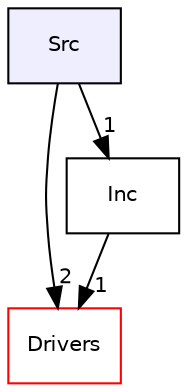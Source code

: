 digraph "D:/Users/Tyler/Documents/STM/embedded/soccer-embedded/Robot/Src" {
  compound=true
  node [ fontsize="10", fontname="Helvetica"];
  edge [ labelfontsize="10", labelfontname="Helvetica"];
  dir_413f4e031a85da0d68269c6fd2f76e1c [shape=box, label="Src", style="filled", fillcolor="#eeeeff", pencolor="black", URL="dir_413f4e031a85da0d68269c6fd2f76e1c.html"];
  dir_60925fc218da8ca7908795bf5f624060 [shape=box label="Drivers" fillcolor="white" style="filled" color="red" URL="dir_60925fc218da8ca7908795bf5f624060.html"];
  dir_f93dfce691d792349f1c14ede440e2e6 [shape=box label="Inc" URL="dir_f93dfce691d792349f1c14ede440e2e6.html"];
  dir_f93dfce691d792349f1c14ede440e2e6->dir_60925fc218da8ca7908795bf5f624060 [headlabel="1", labeldistance=1.5 headhref="dir_000006_000000.html"];
  dir_413f4e031a85da0d68269c6fd2f76e1c->dir_60925fc218da8ca7908795bf5f624060 [headlabel="2", labeldistance=1.5 headhref="dir_000007_000000.html"];
  dir_413f4e031a85da0d68269c6fd2f76e1c->dir_f93dfce691d792349f1c14ede440e2e6 [headlabel="1", labeldistance=1.5 headhref="dir_000007_000006.html"];
}
